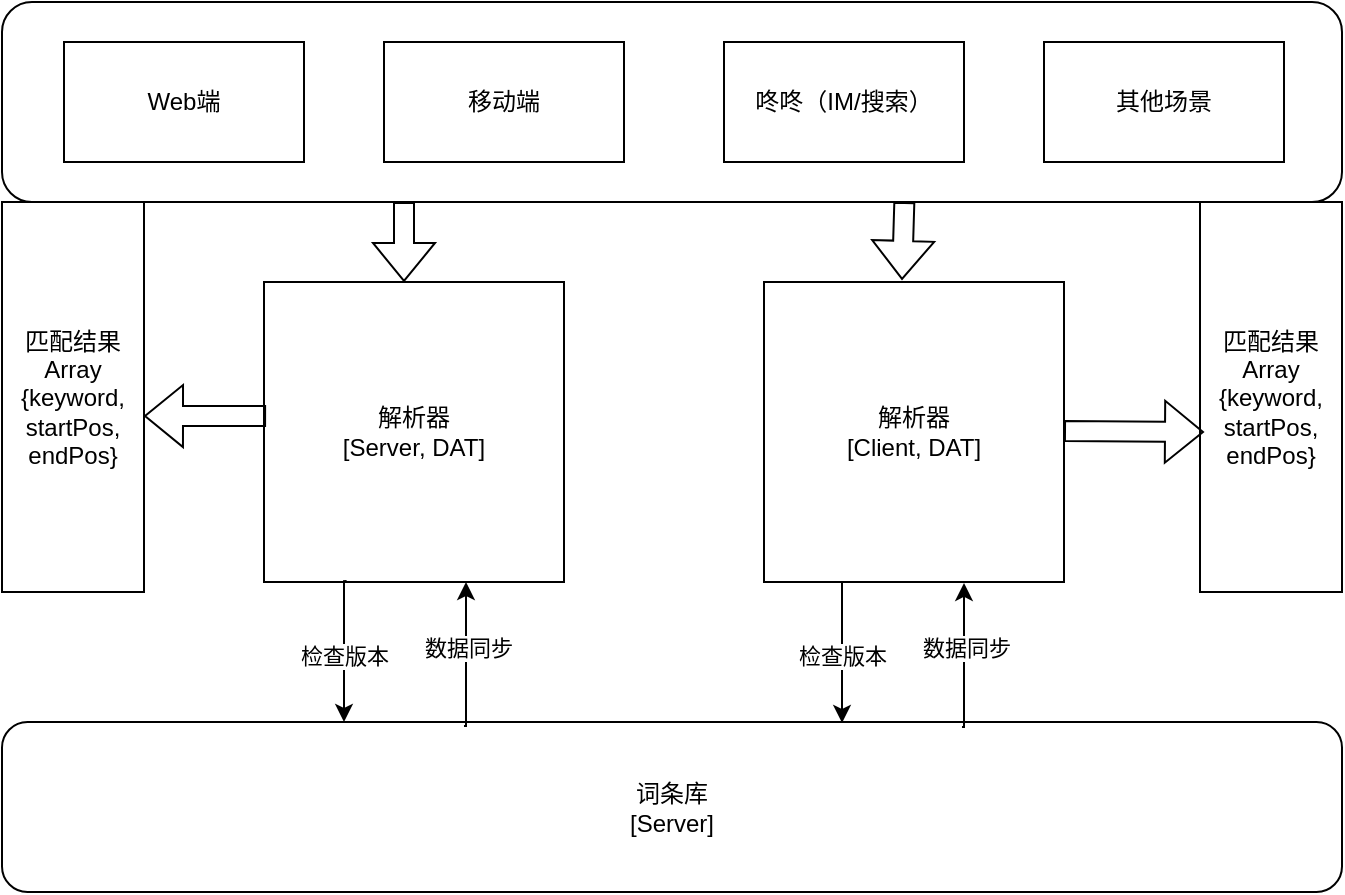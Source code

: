 <mxfile version="20.2.2" type="github">
  <diagram id="SaaI4buoQtLoFnTuJNDq" name="第 1 页">
    <mxGraphModel dx="1426" dy="769" grid="1" gridSize="10" guides="1" tooltips="1" connect="1" arrows="1" fold="1" page="1" pageScale="1" pageWidth="827" pageHeight="1169" math="0" shadow="0">
      <root>
        <mxCell id="0" />
        <mxCell id="1" parent="0" />
        <mxCell id="rDKzDnIZjr_XVD0auimE-2" value="" style="rounded=1;whiteSpace=wrap;html=1;" vertex="1" parent="1">
          <mxGeometry x="79" y="110" width="670" height="100" as="geometry" />
        </mxCell>
        <mxCell id="rDKzDnIZjr_XVD0auimE-3" value="Web端" style="rounded=0;whiteSpace=wrap;html=1;" vertex="1" parent="1">
          <mxGeometry x="110" y="130" width="120" height="60" as="geometry" />
        </mxCell>
        <mxCell id="rDKzDnIZjr_XVD0auimE-4" value="移动端" style="rounded=0;whiteSpace=wrap;html=1;" vertex="1" parent="1">
          <mxGeometry x="270" y="130" width="120" height="60" as="geometry" />
        </mxCell>
        <mxCell id="rDKzDnIZjr_XVD0auimE-5" value="咚咚（IM/搜索）" style="rounded=0;whiteSpace=wrap;html=1;" vertex="1" parent="1">
          <mxGeometry x="440" y="130" width="120" height="60" as="geometry" />
        </mxCell>
        <mxCell id="rDKzDnIZjr_XVD0auimE-6" value="其他场景" style="rounded=0;whiteSpace=wrap;html=1;" vertex="1" parent="1">
          <mxGeometry x="600" y="130" width="120" height="60" as="geometry" />
        </mxCell>
        <mxCell id="rDKzDnIZjr_XVD0auimE-7" value="解析器&lt;br&gt;[Server, DAT]" style="rounded=0;whiteSpace=wrap;html=1;fillColor=#FFFFFF;" vertex="1" parent="1">
          <mxGeometry x="210" y="250" width="150" height="150" as="geometry" />
        </mxCell>
        <mxCell id="rDKzDnIZjr_XVD0auimE-8" value="" style="shape=flexArrow;endArrow=classic;html=1;rounded=0;" edge="1" parent="1">
          <mxGeometry width="50" height="50" relative="1" as="geometry">
            <mxPoint x="280" y="210" as="sourcePoint" />
            <mxPoint x="280" y="250" as="targetPoint" />
          </mxGeometry>
        </mxCell>
        <mxCell id="rDKzDnIZjr_XVD0auimE-9" value="" style="shape=flexArrow;endArrow=classic;html=1;rounded=0;exitX=0.151;exitY=1;exitDx=0;exitDy=0;exitPerimeter=0;entryX=0.46;entryY=-0.007;entryDx=0;entryDy=0;entryPerimeter=0;" edge="1" parent="1" target="rDKzDnIZjr_XVD0auimE-10">
          <mxGeometry width="50" height="50" relative="1" as="geometry">
            <mxPoint x="530.17" y="210" as="sourcePoint" />
            <mxPoint x="530" y="240" as="targetPoint" />
          </mxGeometry>
        </mxCell>
        <mxCell id="rDKzDnIZjr_XVD0auimE-10" value="解析器&lt;br&gt;[Client, DAT]" style="rounded=0;whiteSpace=wrap;html=1;fillColor=#FFFFFF;" vertex="1" parent="1">
          <mxGeometry x="460" y="250" width="150" height="150" as="geometry" />
        </mxCell>
        <mxCell id="rDKzDnIZjr_XVD0auimE-11" value="词条库&lt;br&gt;[Server]" style="rounded=1;whiteSpace=wrap;html=1;" vertex="1" parent="1">
          <mxGeometry x="79" y="470" width="670" height="85" as="geometry" />
        </mxCell>
        <mxCell id="rDKzDnIZjr_XVD0auimE-12" value="匹配结果&lt;br&gt;Array&lt;br&gt;{keyword,&lt;br&gt;startPos,&lt;br&gt;endPos}" style="rounded=0;whiteSpace=wrap;html=1;" vertex="1" parent="1">
          <mxGeometry x="79" y="210" width="71" height="195" as="geometry" />
        </mxCell>
        <mxCell id="rDKzDnIZjr_XVD0auimE-13" value="" style="shape=flexArrow;endArrow=classic;html=1;rounded=0;exitX=0.007;exitY=0.447;exitDx=0;exitDy=0;exitPerimeter=0;" edge="1" parent="1" source="rDKzDnIZjr_XVD0auimE-7">
          <mxGeometry width="50" height="50" relative="1" as="geometry">
            <mxPoint x="50" y="390" as="sourcePoint" />
            <mxPoint x="150" y="317" as="targetPoint" />
          </mxGeometry>
        </mxCell>
        <mxCell id="rDKzDnIZjr_XVD0auimE-14" value="匹配结果&lt;br&gt;Array&lt;br&gt;{keyword,&lt;br&gt;startPos,&lt;br&gt;endPos}" style="rounded=0;whiteSpace=wrap;html=1;" vertex="1" parent="1">
          <mxGeometry x="678" y="210" width="71" height="195" as="geometry" />
        </mxCell>
        <mxCell id="rDKzDnIZjr_XVD0auimE-15" value="" style="shape=flexArrow;endArrow=classic;html=1;rounded=0;exitX=0.007;exitY=0.447;exitDx=0;exitDy=0;exitPerimeter=0;" edge="1" parent="1">
          <mxGeometry width="50" height="50" relative="1" as="geometry">
            <mxPoint x="610" y="324.55" as="sourcePoint" />
            <mxPoint x="680" y="325" as="targetPoint" />
          </mxGeometry>
        </mxCell>
        <mxCell id="rDKzDnIZjr_XVD0auimE-16" value="" style="edgeStyle=orthogonalEdgeStyle;rounded=0;orthogonalLoop=1;jettySize=auto;html=1;exitX=0.313;exitY=0.997;exitDx=0;exitDy=0;exitPerimeter=0;" edge="1" parent="1">
          <mxGeometry relative="1" as="geometry">
            <mxPoint x="251.3" y="399.55" as="sourcePoint" />
            <mxPoint x="250" y="470" as="targetPoint" />
            <Array as="points">
              <mxPoint x="250.35" y="400" />
            </Array>
          </mxGeometry>
        </mxCell>
        <mxCell id="rDKzDnIZjr_XVD0auimE-17" value="检查版本" style="edgeLabel;html=1;align=center;verticalAlign=middle;resizable=0;points=[];" vertex="1" connectable="0" parent="rDKzDnIZjr_XVD0auimE-16">
          <mxGeometry x="0.065" relative="1" as="geometry">
            <mxPoint as="offset" />
          </mxGeometry>
        </mxCell>
        <mxCell id="rDKzDnIZjr_XVD0auimE-18" value="" style="edgeStyle=orthogonalEdgeStyle;rounded=0;orthogonalLoop=1;jettySize=auto;html=1;exitX=0.716;exitY=-0.035;exitDx=0;exitDy=0;exitPerimeter=0;" edge="1" parent="1">
          <mxGeometry relative="1" as="geometry">
            <mxPoint x="310" y="472.025" as="sourcePoint" />
            <mxPoint x="311" y="400" as="targetPoint" />
            <Array as="points">
              <mxPoint x="311" y="472" />
            </Array>
          </mxGeometry>
        </mxCell>
        <mxCell id="rDKzDnIZjr_XVD0auimE-19" value="数据同步" style="edgeLabel;html=1;align=center;verticalAlign=middle;resizable=0;points=[];" vertex="1" connectable="0" parent="rDKzDnIZjr_XVD0auimE-18">
          <mxGeometry x="0.11" y="-1" relative="1" as="geometry">
            <mxPoint as="offset" />
          </mxGeometry>
        </mxCell>
        <mxCell id="rDKzDnIZjr_XVD0auimE-20" value="" style="edgeStyle=orthogonalEdgeStyle;rounded=0;orthogonalLoop=1;jettySize=auto;html=1;exitX=0.313;exitY=0.997;exitDx=0;exitDy=0;exitPerimeter=0;" edge="1" parent="1">
          <mxGeometry relative="1" as="geometry">
            <mxPoint x="500.3" y="400" as="sourcePoint" />
            <mxPoint x="499" y="470.45" as="targetPoint" />
            <Array as="points">
              <mxPoint x="499.35" y="400.45" />
            </Array>
          </mxGeometry>
        </mxCell>
        <mxCell id="rDKzDnIZjr_XVD0auimE-21" value="检查版本" style="edgeLabel;html=1;align=center;verticalAlign=middle;resizable=0;points=[];" vertex="1" connectable="0" parent="rDKzDnIZjr_XVD0auimE-20">
          <mxGeometry x="0.065" relative="1" as="geometry">
            <mxPoint as="offset" />
          </mxGeometry>
        </mxCell>
        <mxCell id="rDKzDnIZjr_XVD0auimE-22" value="" style="edgeStyle=orthogonalEdgeStyle;rounded=0;orthogonalLoop=1;jettySize=auto;html=1;exitX=0.716;exitY=-0.035;exitDx=0;exitDy=0;exitPerimeter=0;" edge="1" parent="1">
          <mxGeometry relative="1" as="geometry">
            <mxPoint x="559" y="472.475" as="sourcePoint" />
            <mxPoint x="560" y="400.45" as="targetPoint" />
            <Array as="points">
              <mxPoint x="560" y="472.45" />
            </Array>
          </mxGeometry>
        </mxCell>
        <mxCell id="rDKzDnIZjr_XVD0auimE-23" value="数据同步" style="edgeLabel;html=1;align=center;verticalAlign=middle;resizable=0;points=[];" vertex="1" connectable="0" parent="rDKzDnIZjr_XVD0auimE-22">
          <mxGeometry x="0.11" y="-1" relative="1" as="geometry">
            <mxPoint as="offset" />
          </mxGeometry>
        </mxCell>
      </root>
    </mxGraphModel>
  </diagram>
</mxfile>
